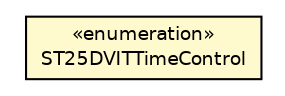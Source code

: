 #!/usr/local/bin/dot
#
# Class diagram 
# Generated by UMLGraph version R5_7_2-3-gee82a7 (http://www.umlgraph.org/)
#

digraph G {
	edge [fontname="Helvetica",fontsize=10,labelfontname="Helvetica",labelfontsize=10];
	node [fontname="Helvetica",fontsize=10,shape=plaintext];
	nodesep=0.25;
	ranksep=0.5;
	// com.st.st25sdk.type5.st25dv.ST25DVRegisterITTime.ST25DVITTimeControl
	c19174 [label=<<table title="com.st.st25sdk.type5.st25dv.ST25DVRegisterITTime.ST25DVITTimeControl" border="0" cellborder="1" cellspacing="0" cellpadding="2" port="p" bgcolor="lemonChiffon" href="./ST25DVRegisterITTime.ST25DVITTimeControl.html">
		<tr><td><table border="0" cellspacing="0" cellpadding="1">
<tr><td align="center" balign="center"> &#171;enumeration&#187; </td></tr>
<tr><td align="center" balign="center"> ST25DVITTimeControl </td></tr>
		</table></td></tr>
		</table>>, URL="./ST25DVRegisterITTime.ST25DVITTimeControl.html", fontname="Helvetica", fontcolor="black", fontsize=9.0];
}

